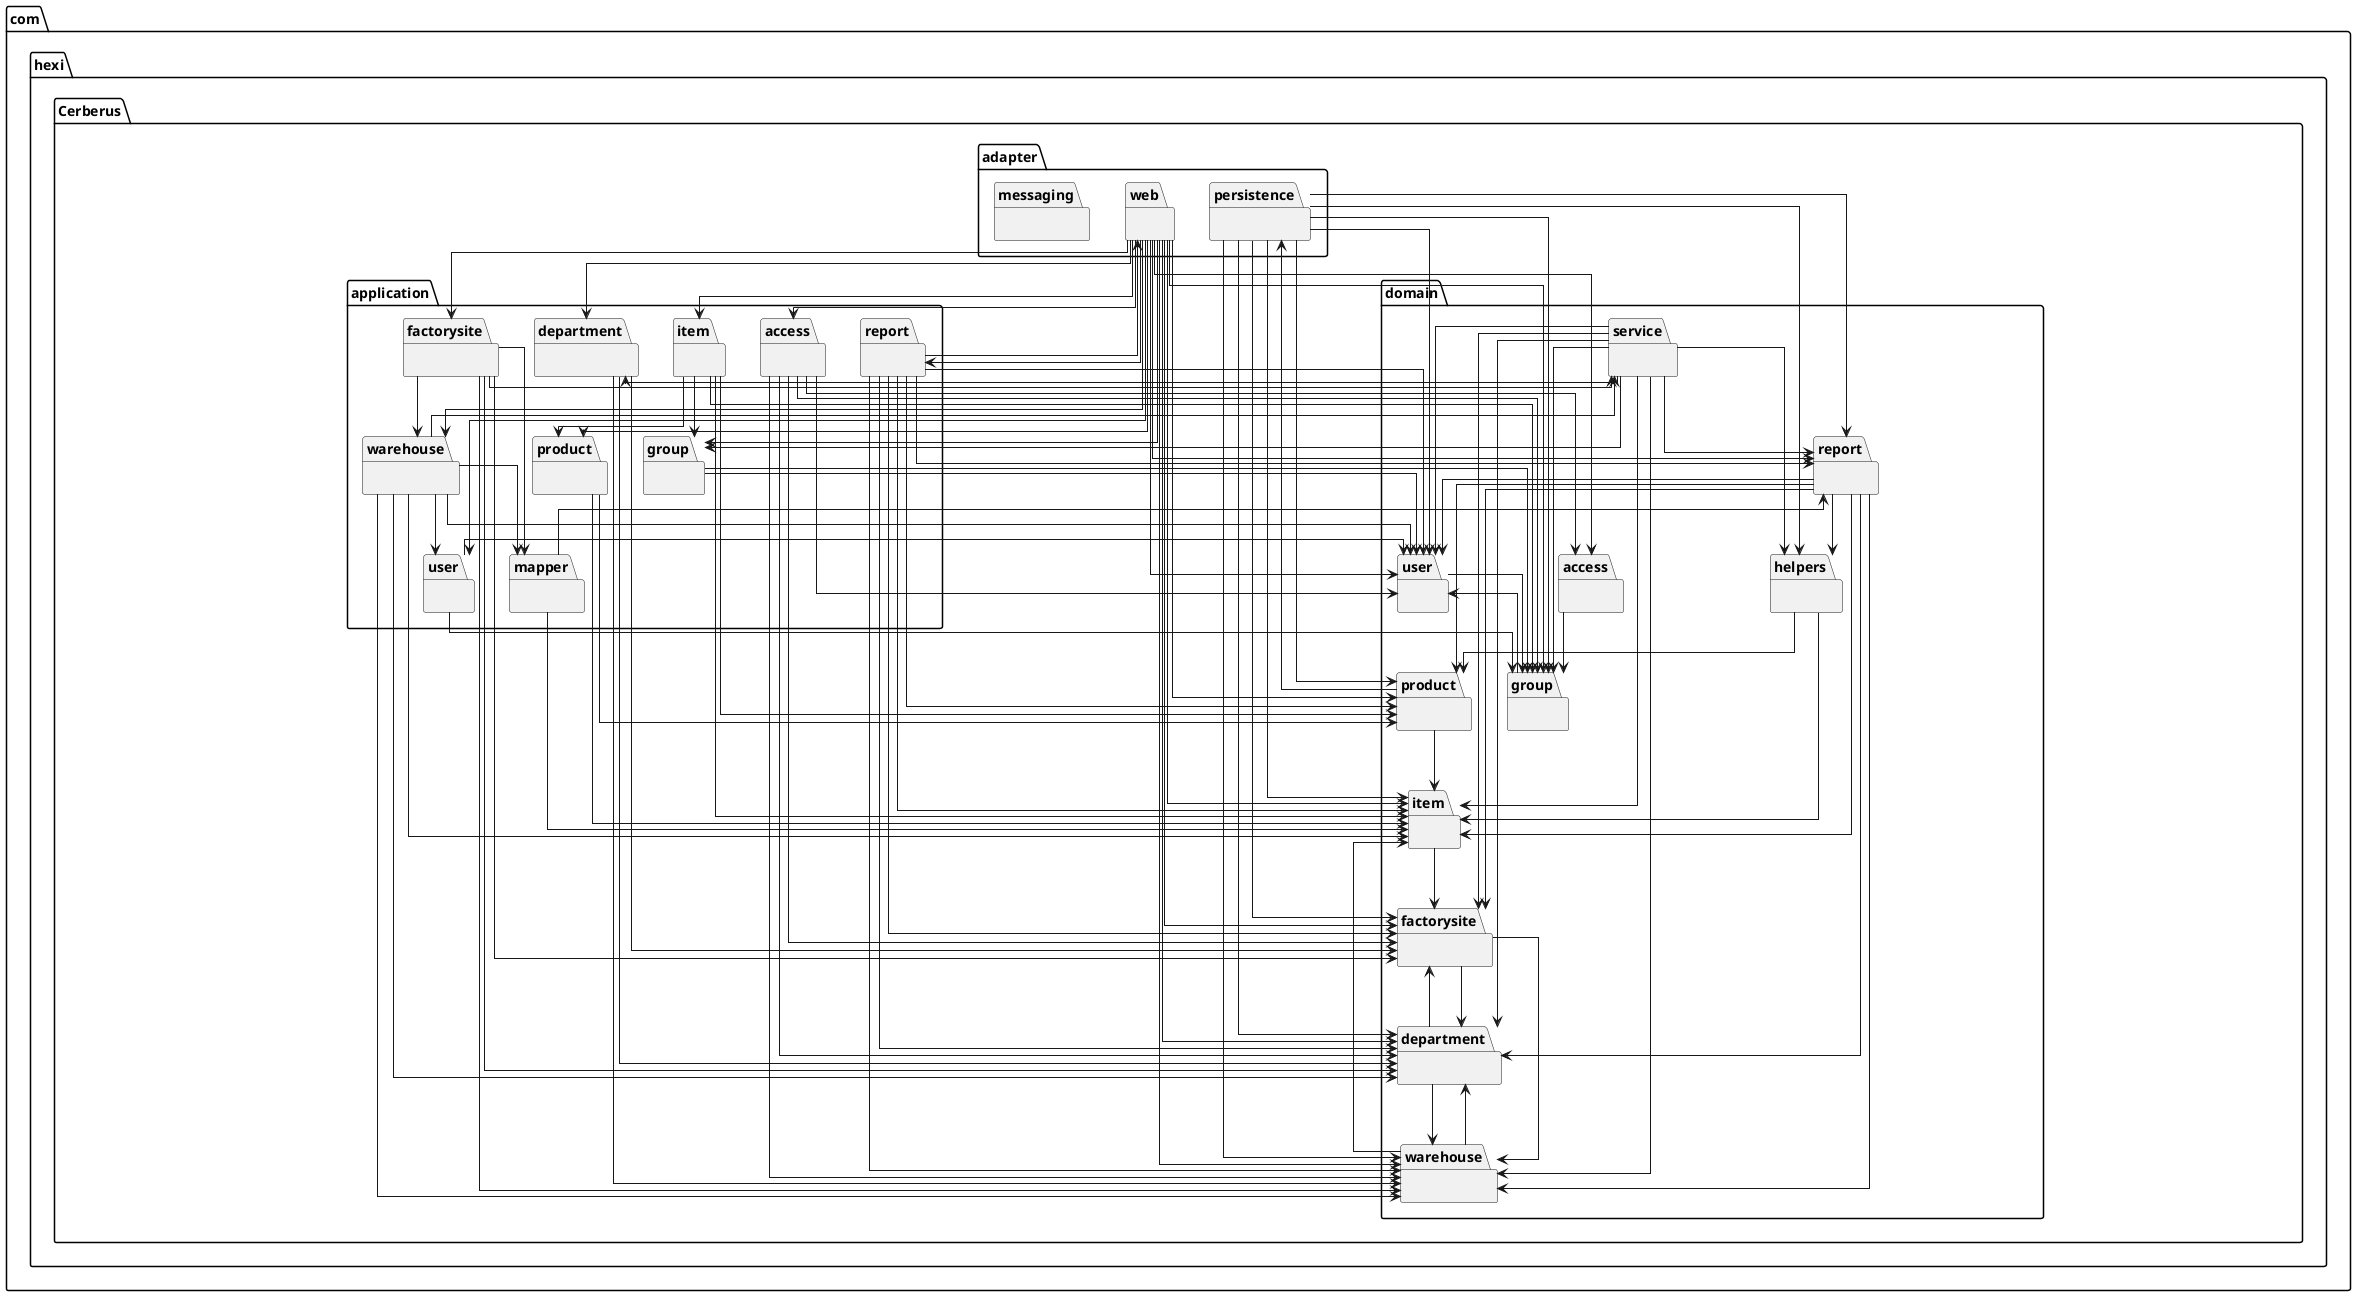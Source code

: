 @startuml
 skinparam linetype ortho
 package "com.hexi.Cerberus" {
  package "com.hexi.Cerberus.application" {
   package "com.hexi.Cerberus.application.mapper" {
   }
   package "com.hexi.Cerberus.application.user" {
   }
   package "com.hexi.Cerberus.application.item" {
   }
   package "com.hexi.Cerberus.application.product" {
   }
   package "com.hexi.Cerberus.application.department" {
   }
   package "com.hexi.Cerberus.application.access" {
   }
   package "com.hexi.Cerberus.application.factorysite" {
   }
   package "com.hexi.Cerberus.application.warehouse" {
   }
   package "com.hexi.Cerberus.application.group" {
   }
   package "com.hexi.Cerberus.application.report" {
   }
  }
  package "com.hexi.Cerberus.adapter" {
   package "com.hexi.Cerberus.adapter.persistence" {
   }
   package "com.hexi.Cerberus.adapter.web" {
   }
   package "com.hexi.Cerberus.adapter.messaging" {
   }
  }
  package "com.hexi.Cerberus.domain" {
   package "com.hexi.Cerberus.domain.user" {
   }
   package "com.hexi.Cerberus.domain.item" {
   }
   package "com.hexi.Cerberus.domain.product" {
   }
   package "com.hexi.Cerberus.domain.service" {
   }
   package "com.hexi.Cerberus.domain.department" {
   }
   package "com.hexi.Cerberus.domain.access" {
   }
   package "com.hexi.Cerberus.domain.factorysite" {
   }
   package "com.hexi.Cerberus.domain.warehouse" {
   }
   package "com.hexi.Cerberus.domain.group" {
   }
   package "com.hexi.Cerberus.domain.report" {
   }
   package "com.hexi.Cerberus.domain.helpers" {
   }
  }
 }

"com.hexi.Cerberus.adapter.persistence" --> "com.hexi.Cerberus.domain.department"
"com.hexi.Cerberus.adapter.persistence" --> "com.hexi.Cerberus.domain.factorysite"
"com.hexi.Cerberus.adapter.persistence" --> "com.hexi.Cerberus.domain.group"
"com.hexi.Cerberus.adapter.persistence" --> "com.hexi.Cerberus.domain.helpers"
"com.hexi.Cerberus.adapter.persistence" --> "com.hexi.Cerberus.domain.item"
"com.hexi.Cerberus.adapter.persistence" --> "com.hexi.Cerberus.domain.product"
"com.hexi.Cerberus.adapter.persistence" --> "com.hexi.Cerberus.domain.report"
"com.hexi.Cerberus.adapter.persistence" --> "com.hexi.Cerberus.domain.user"
"com.hexi.Cerberus.adapter.persistence" --> "com.hexi.Cerberus.domain.warehouse"
"com.hexi.Cerberus.adapter.web" --> "com.hexi.Cerberus.application.access"
"com.hexi.Cerberus.adapter.web" --> "com.hexi.Cerberus.application.department"
"com.hexi.Cerberus.adapter.web" --> "com.hexi.Cerberus.application.factorysite"
"com.hexi.Cerberus.adapter.web" --> "com.hexi.Cerberus.application.group"
"com.hexi.Cerberus.adapter.web" --> "com.hexi.Cerberus.application.item"
"com.hexi.Cerberus.adapter.web" --> "com.hexi.Cerberus.application.product"
"com.hexi.Cerberus.adapter.web" --> "com.hexi.Cerberus.application.report"
"com.hexi.Cerberus.adapter.web" --> "com.hexi.Cerberus.application.user"
"com.hexi.Cerberus.adapter.web" --> "com.hexi.Cerberus.application.warehouse"
"com.hexi.Cerberus.adapter.web" --> "com.hexi.Cerberus.domain.access"
"com.hexi.Cerberus.adapter.web" --> "com.hexi.Cerberus.domain.department"
"com.hexi.Cerberus.adapter.web" --> "com.hexi.Cerberus.domain.factorysite"
"com.hexi.Cerberus.adapter.web" --> "com.hexi.Cerberus.domain.group"
"com.hexi.Cerberus.adapter.web" --> "com.hexi.Cerberus.domain.item"
"com.hexi.Cerberus.adapter.web" --> "com.hexi.Cerberus.domain.product"
"com.hexi.Cerberus.adapter.web" --> "com.hexi.Cerberus.domain.report"
"com.hexi.Cerberus.adapter.web" --> "com.hexi.Cerberus.domain.user"
"com.hexi.Cerberus.adapter.web" --> "com.hexi.Cerberus.domain.warehouse"
"com.hexi.Cerberus.application.access" --> "com.hexi.Cerberus.domain.access"
"com.hexi.Cerberus.application.access" --> "com.hexi.Cerberus.domain.department"
"com.hexi.Cerberus.application.access" --> "com.hexi.Cerberus.domain.factorysite"
"com.hexi.Cerberus.application.access" --> "com.hexi.Cerberus.domain.group"
"com.hexi.Cerberus.application.access" --> "com.hexi.Cerberus.domain.user"
"com.hexi.Cerberus.application.access" --> "com.hexi.Cerberus.domain.warehouse"
"com.hexi.Cerberus.application.department" --> "com.hexi.Cerberus.domain.department"
"com.hexi.Cerberus.application.department" --> "com.hexi.Cerberus.domain.factorysite"
"com.hexi.Cerberus.application.department" --> "com.hexi.Cerberus.domain.warehouse"
"com.hexi.Cerberus.application.factorysite" --> "com.hexi.Cerberus.application.mapper"
"com.hexi.Cerberus.application.factorysite" --> "com.hexi.Cerberus.application.warehouse"
"com.hexi.Cerberus.application.factorysite" --> "com.hexi.Cerberus.domain.department"
"com.hexi.Cerberus.application.factorysite" --> "com.hexi.Cerberus.domain.factorysite"
"com.hexi.Cerberus.application.factorysite" --> "com.hexi.Cerberus.domain.service"
"com.hexi.Cerberus.application.factorysite" --> "com.hexi.Cerberus.domain.warehouse"
"com.hexi.Cerberus.application.group" --> "com.hexi.Cerberus.domain.group"
"com.hexi.Cerberus.application.group" --> "com.hexi.Cerberus.domain.user"
"com.hexi.Cerberus.application.item" --> "com.hexi.Cerberus.application.group"
"com.hexi.Cerberus.application.item" --> "com.hexi.Cerberus.application.product"
"com.hexi.Cerberus.application.item" --> "com.hexi.Cerberus.domain.group"
"com.hexi.Cerberus.application.item" --> "com.hexi.Cerberus.domain.item"
"com.hexi.Cerberus.application.item" --> "com.hexi.Cerberus.domain.product"
"com.hexi.Cerberus.application.mapper" --> "com.hexi.Cerberus.domain.item"
"com.hexi.Cerberus.application.mapper" --> "com.hexi.Cerberus.domain.report"
"com.hexi.Cerberus.application.product" --> "com.hexi.Cerberus.domain.item"
"com.hexi.Cerberus.application.product" --> "com.hexi.Cerberus.domain.product"
"com.hexi.Cerberus.application.report" --> "com.hexi.Cerberus.adapter.web"
"com.hexi.Cerberus.application.report" --> "com.hexi.Cerberus.domain.department"
"com.hexi.Cerberus.application.report" --> "com.hexi.Cerberus.domain.factorysite"
"com.hexi.Cerberus.application.report" --> "com.hexi.Cerberus.domain.item"
"com.hexi.Cerberus.application.report" --> "com.hexi.Cerberus.domain.product"
"com.hexi.Cerberus.application.report" --> "com.hexi.Cerberus.domain.report"
"com.hexi.Cerberus.application.report" --> "com.hexi.Cerberus.domain.user"
"com.hexi.Cerberus.application.report" --> "com.hexi.Cerberus.domain.warehouse"
"com.hexi.Cerberus.application.user" --> "com.hexi.Cerberus.domain.group"
"com.hexi.Cerberus.application.user" --> "com.hexi.Cerberus.domain.user"
"com.hexi.Cerberus.application.warehouse" --> "com.hexi.Cerberus.application.mapper"
"com.hexi.Cerberus.application.warehouse" --> "com.hexi.Cerberus.application.user"
"com.hexi.Cerberus.application.warehouse" --> "com.hexi.Cerberus.domain.department"
"com.hexi.Cerberus.application.warehouse" --> "com.hexi.Cerberus.domain.item"
"com.hexi.Cerberus.application.warehouse" --> "com.hexi.Cerberus.domain.service"
"com.hexi.Cerberus.application.warehouse" --> "com.hexi.Cerberus.domain.user"
"com.hexi.Cerberus.application.warehouse" --> "com.hexi.Cerberus.domain.warehouse"
"com.hexi.Cerberus.domain.access" --> "com.hexi.Cerberus.domain.group"
"com.hexi.Cerberus.domain.department" --> "com.hexi.Cerberus.domain.factorysite"
"com.hexi.Cerberus.domain.department" --> "com.hexi.Cerberus.domain.warehouse"
"com.hexi.Cerberus.domain.factorysite" --> "com.hexi.Cerberus.domain.department"
"com.hexi.Cerberus.domain.factorysite" --> "com.hexi.Cerberus.domain.warehouse"
"com.hexi.Cerberus.domain.group" --> "com.hexi.Cerberus.domain.user"
"com.hexi.Cerberus.domain.helpers" --> "com.hexi.Cerberus.domain.item"
"com.hexi.Cerberus.domain.helpers" --> "com.hexi.Cerberus.domain.product"
"com.hexi.Cerberus.domain.item" --> "com.hexi.Cerberus.domain.factorysite"
"com.hexi.Cerberus.domain.product" --> "com.hexi.Cerberus.adapter.persistence"
"com.hexi.Cerberus.domain.product" --> "com.hexi.Cerberus.domain.item"
"com.hexi.Cerberus.domain.report" --> "com.hexi.Cerberus.domain.department"
"com.hexi.Cerberus.domain.report" --> "com.hexi.Cerberus.domain.factorysite"
"com.hexi.Cerberus.domain.report" --> "com.hexi.Cerberus.domain.helpers"
"com.hexi.Cerberus.domain.report" --> "com.hexi.Cerberus.domain.item"
"com.hexi.Cerberus.domain.report" --> "com.hexi.Cerberus.domain.product"
"com.hexi.Cerberus.domain.report" --> "com.hexi.Cerberus.domain.user"
"com.hexi.Cerberus.domain.report" --> "com.hexi.Cerberus.domain.warehouse"
"com.hexi.Cerberus.domain.service" --> "com.hexi.Cerberus.application.department"
"com.hexi.Cerberus.domain.service" --> "com.hexi.Cerberus.application.group"
"com.hexi.Cerberus.domain.service" --> "com.hexi.Cerberus.domain.department"
"com.hexi.Cerberus.domain.service" --> "com.hexi.Cerberus.domain.factorysite"
"com.hexi.Cerberus.domain.service" --> "com.hexi.Cerberus.domain.group"
"com.hexi.Cerberus.domain.service" --> "com.hexi.Cerberus.domain.helpers"
"com.hexi.Cerberus.domain.service" --> "com.hexi.Cerberus.domain.item"
"com.hexi.Cerberus.domain.service" --> "com.hexi.Cerberus.domain.report"
"com.hexi.Cerberus.domain.service" --> "com.hexi.Cerberus.domain.user"
"com.hexi.Cerberus.domain.service" --> "com.hexi.Cerberus.domain.warehouse"
"com.hexi.Cerberus.domain.user" --> "com.hexi.Cerberus.domain.group"
"com.hexi.Cerberus.domain.warehouse" --> "com.hexi.Cerberus.domain.department"
"com.hexi.Cerberus.domain.warehouse" --> "com.hexi.Cerberus.domain.item"
@enduml

